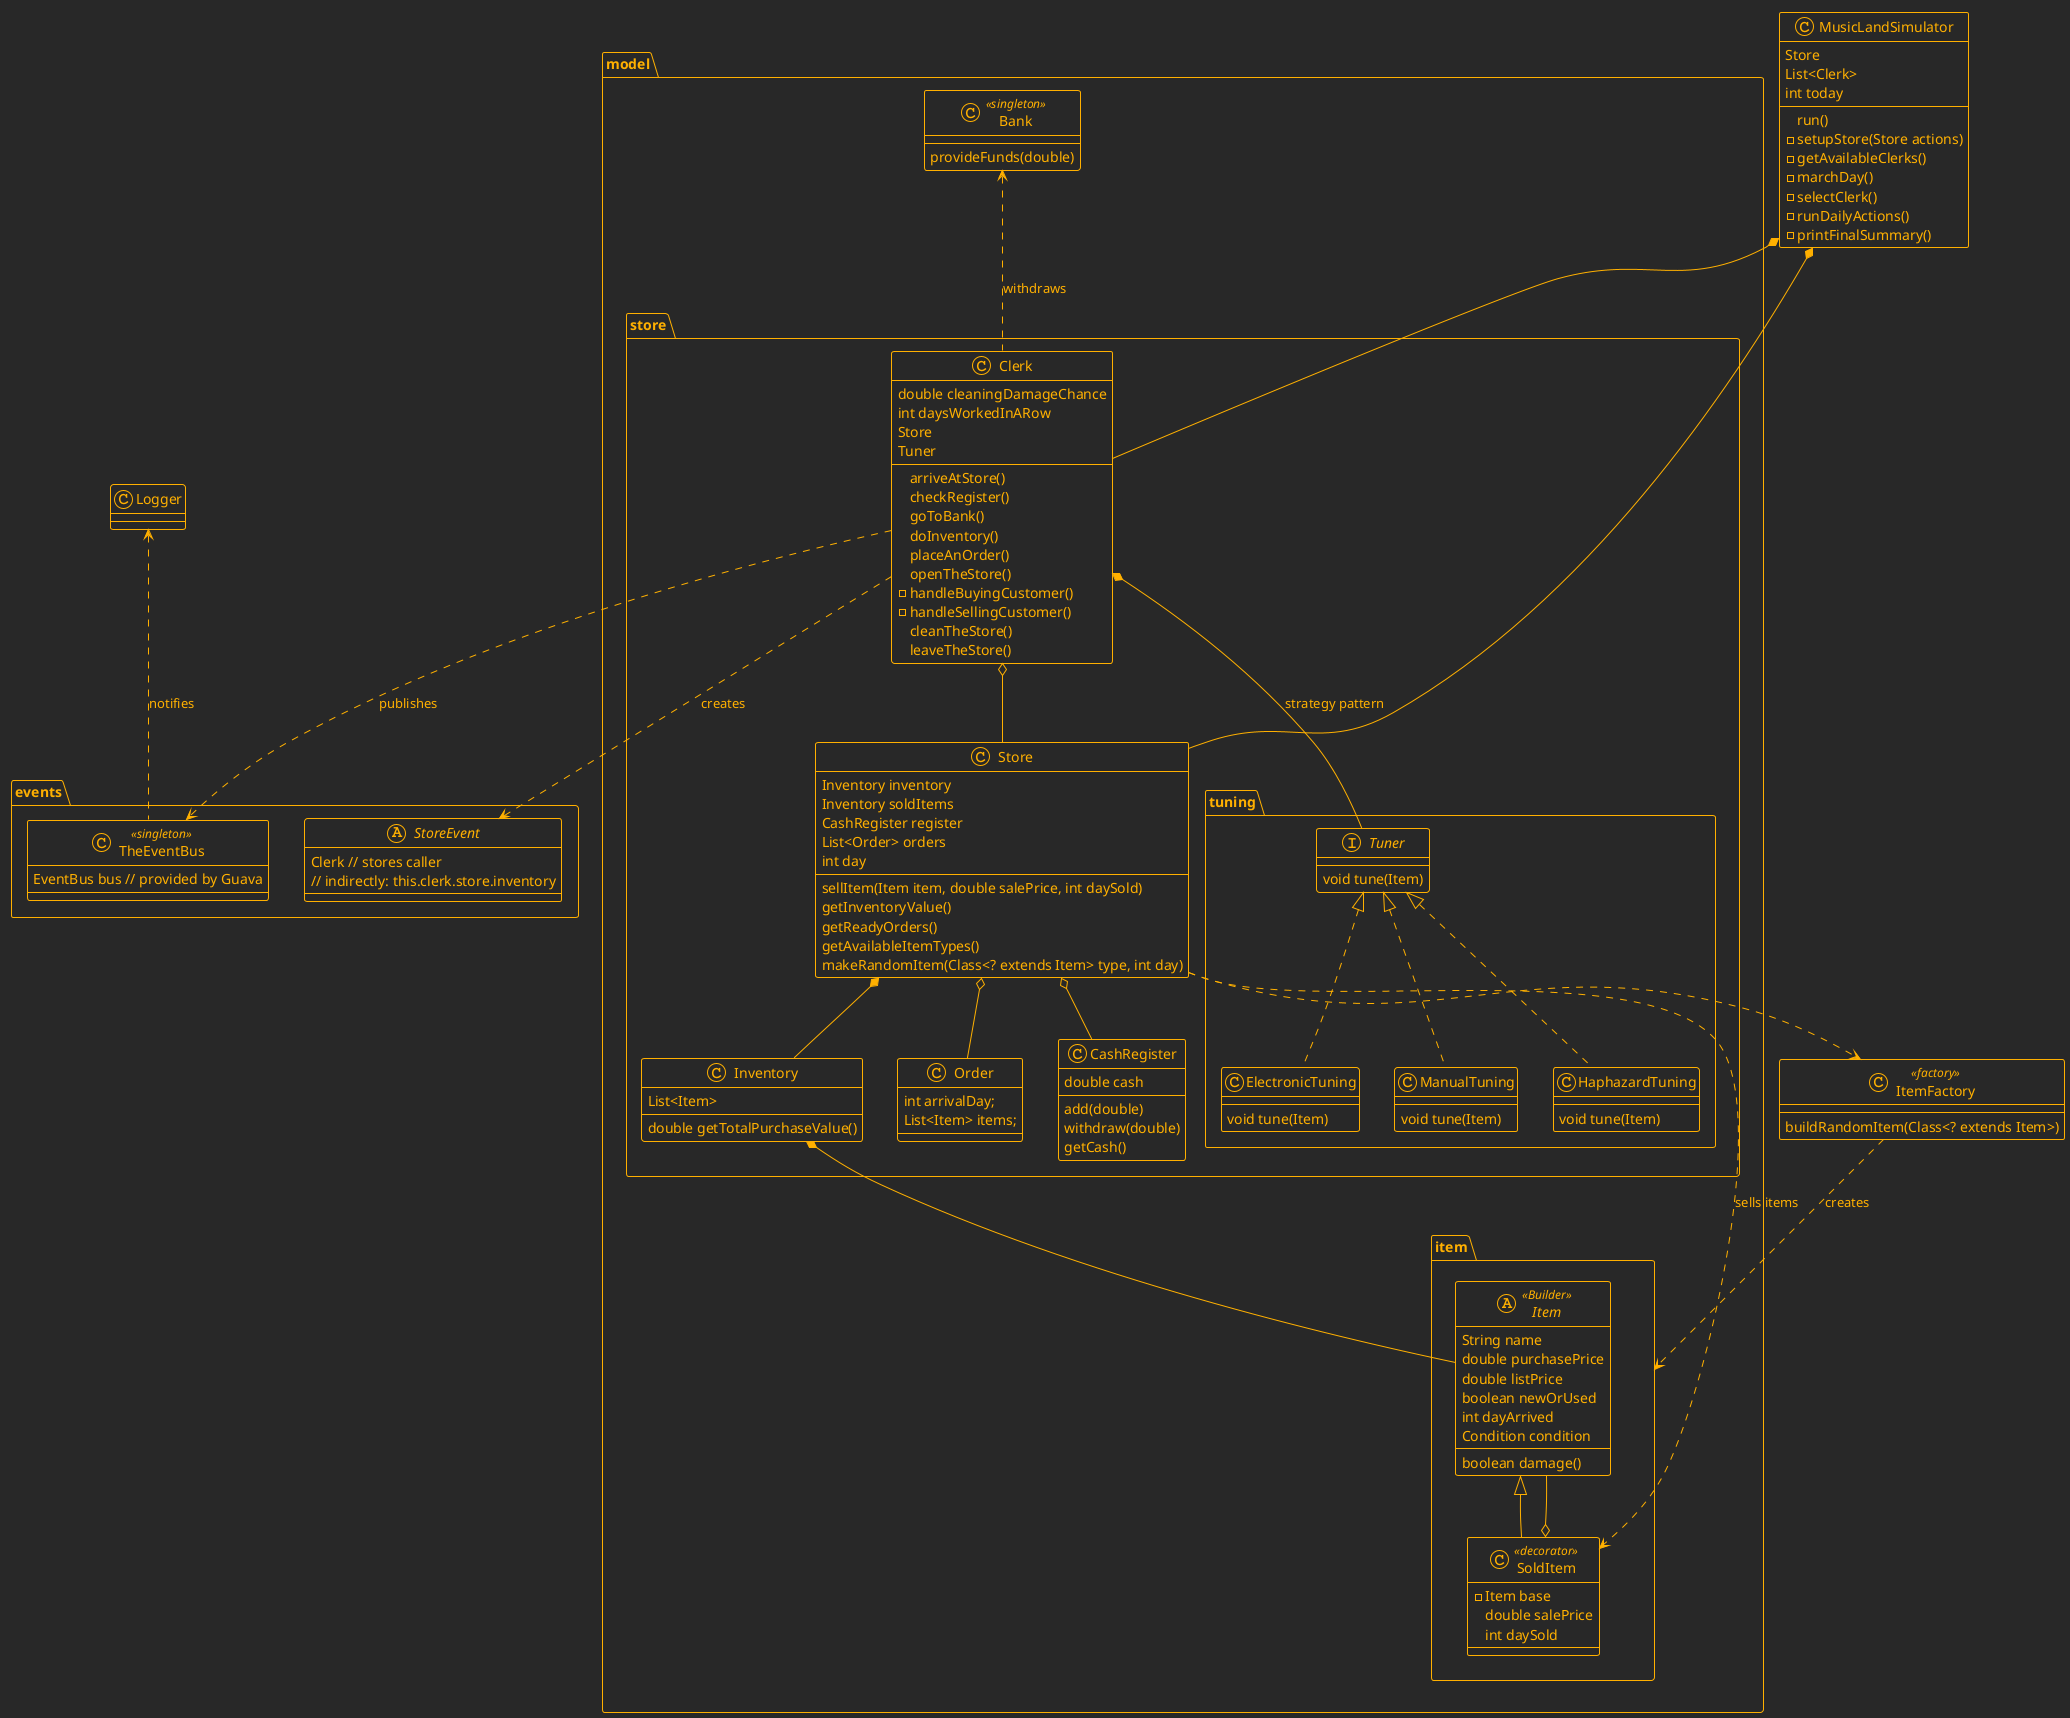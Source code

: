 @startuml

!theme crt-amber

<style>
header {
  HorizontalAlignment left
}
</style>

package "model" {

  '================================================================
  ' Item Package: Defines all sellable items and their properties.
  '================================================================
  package "item" {

    ' --- Base Item Definition ---
    abstract class Item <<Builder>> {
      String name
      double purchasePrice
      double listPrice
      boolean newOrUsed
      int dayArrived
      Condition condition
      boolean damage()
    }

    /'  note top'/
    /'    All subclasses of 'Item' follow a hierarchical'/
    /'    builder pattern. See baeldung.com link in the'/
    /'    source code.'/
    /'  end note'/

    class SoldItem <<decorator>> extends Item {
      - Item base
      double salePrice
      int daySold
    }

  /''/
  /'  enum Condition {'/
  /'    POOR'/
  /'    FAIR'/
  /'    GOOD'/
  /'    VERY_GOOD'/
  /'    EXCELLENT'/
  /'  }'/
  /''/
  /'  ' --- Music Media ---'/
  /'  abstract class Music <<Builder>> extends Item {'/
  /'    String band'/
  /'    String album'/
  /'  }'/
  /'  class PaperScore <<Builder>> extends Music {}'/
  /'  class CD <<Builder>> extends Music {}'/
  /'  class Vinyl <<Builder>> extends Music {}'/
  /'  class Cassette <<Builder>> extends Music {}'/
  /''/
  /'  ' --- Media Players ---'/
  /'  abstract class Players <<Builder>> extends Item {'/
  /'    boolean isEqualized'/
  /'  }'/
  /'  class CDPlayer <<Builder>> extends Players {}'/
  /'  class RecordPlayer <<Builder>> extends Players {}'/
  /'  class MP3Player <<Builder>> extends Players {}'/
  /'  class CassettePlayer <<Builder>> extends Music {}'/
  /''/
  /'  ' --- Instruments ---'/
  /'  abstract class Instruments <<Builder>> extends Item {}'/
  /''/
  /'  abstract class Stringed <<Builder>> extends Instruments {'/
  /'    boolean isElectric'/
  /'    boolean isTuned'/
  /'  }'/
  /'  class Guitar <<Builder>> extends Stringed {}'/
  /'  class Bass <<Builder>> extends Stringed {}'/
  /'  class Mandolin <<Builder>> extends Stringed {}'/
  /''/
  /'  abstract class Wind <<Builder>> extends Instruments {'/
  /'    boolean isAdjusted'/
  /'  }'/
  /'  class Flute <<Builder>> extends Wind {'/
  /'    FluteMaterial type'/
  /'  }'/
  /'  enum FluteMaterial {'/
  /'    SILVER'/
  /'    WOOD'/
  /'    GOLD'/
  /'  }'/
  /'  class Harmonica <<Builder>> extends Wind {'/
  /'    HarmonicaKey key'/
  /'  }'/
  /'  enum HarmonicaKey {'/
  /'    A'/
  /'    C'/
  /'    F'/
  /'    G'/
  /'  }'/
  /'  class Saxophone <<Builder>> extends Wind {}'/
  /''/
  /'  ' --- Clothing ---'/
  /'  abstract class Clothing <<Builder>> extends Item {}'/
  /'  class Hat <<Builder>> extends Clothing {'/
  /'    String hatSize'/
  /'  }'/
  /'  class Shirt <<Builder>> extends Clothing {'/
  /'    ShirtSize shirtSize'/
  /'  }'/
  /'  enum ShirtSize {'/
  /'    XS'/
  /'    S'/
  /'    M'/
  /'    LG'/
  /'    XL'/
  /'  }'/
  /'  class Bandana <<Builder>> extends Clothing {}'/
  /''/
  /'  ' --- Accessories ---'/
  /'  abstract class Accessories <<Builder>> extends Item {}'/
  /'  class PracticeAmp <<Builder>> extends Accessories {'/
  /'    int wattage'/
  /'  }'/
  /'  class Cable <<Builder>> extends Accessories {'/
  /'    int length'/
  /'  }'/
  /'  class Strings <<Builder>> extends Accessories {'/
  /'    StringType type'/
  /'  }'/
  /'  enum StringType {'/
  /'    GUITAR'/
  /'    BASS'/
  /'    MANDOLIN'/
  /'  }'/
  /'  class GigBag <<Builder>> extends Accessories {}'/
  /''/
  /'  ' --- Relationships within Item Package ---'/
  /'  Item --> Condition : has a'/
  /'  Flute --> FluteMaterial : has a'/
  /'  Harmonica --> HarmonicaKey : has a'/
  /'  Shirt --> ShirtSize : has a'/
  /'  Strings --> StringType : has a'/
  SoldItem o-- Item

  }

  '================================================================
  ' Store Package: Defines the store, staff, and customer logic.
  '================================================================
  package "store" {
    class Store {
      Inventory inventory
      Inventory soldItems
      CashRegister register
      List<Order> orders
      int day
      sellItem(Item item, double salePrice, int daySold)
      getInventoryValue()
      getReadyOrders()
      getAvailableItemTypes()
      makeRandomItem(Class<? extends Item> type, int day)
    }

    class Inventory {
      List<Item>
      double getTotalPurchaseValue()
    }

    class Order {
      int arrivalDay;
      List<Item> items;
    }

    class CashRegister {
      double cash
      add(double)
      withdraw(double)
      getCash()
    }

    class Clerk {
      double cleaningDamageChance
      int daysWorkedInARow
      Store
      Tuner
      arriveAtStore()
      checkRegister()
      goToBank()
      doInventory()
      placeAnOrder()
      openTheStore()
      -handleBuyingCustomer()
      -handleSellingCustomer()
      cleanTheStore()
      leaveTheStore()
    }

    package "tuning" {
      interface Tuner {
        void tune(Item)
      }

      class HaphazardTuning implements Tuner {
        void tune(Item)
      }

      class ElectronicTuning implements Tuner {
        void tune(Item)
      }

      class ManualTuning implements Tuner {
        void tune(Item)
      }

    }

    ' --- Relationships within Store Package ---
    Store o-- Order
    Store o-- CashRegister
    Store *-- Inventory
    Store ..> SoldItem : sells items
    Inventory *-- Item
    Clerk o-- Store
    Clerk *-- Tuner : strategy pattern
  }

  '================================================================
  ' Singleton and Factory Definitions
  '================================================================
  class Bank <<singleton>> {
    provideFunds(double)
  }

  Bank <.. Clerk : withdraws

}

package "events" {
  class TheEventBus <<singleton>> {
    EventBus bus // provided by Guava
  }

  abstract class StoreEvent {
    Clerk // stores caller
    // indirectly: this.clerk.store.inventory
  }

  /''Publish which clerk has arrived at the store.'/
  /''Publish number of items added to inventory (if any).'/
  /'class ArriveAtStoreEvent extends StoreEvent {'/
  /'  Clerk'/
  /'  Store'/
  /'}'/
  /''/
  /''Publish the amount of money in the register.'/
  /'class CheckRegisterEvent extends StoreEvent {'/
  /'  Clerk'/
  /'  Store'/
  /'}'/
  /''/
  /''Publish the amount of money in the register.'/
  /'class GoToBankEvent extends StoreEvent {'/
  /'  Clerk'/
  /'  Store'/
  /'  int newAmntInRegister'/
  /'}'/
  /''/
  /''Publish the total number of items.'/
  /''DoInventory: Publish the total purchase price value of inventory items.'/
  /'class DoInventoryEvent extends StoreEvent {'/
  /'  Clerk'/
  /'  Store'/
  /'  Inventory recentlyDamaged'/
  /'}'/
  /''/
  /''Publish the total number of items ordered.'/
  /'class PlaceAnOrderEvent extends StoreEvent {'/
  /'  Clerk'/
  /'  Store'/
  /'  Inventory recentlyOrdered'/
  /'}'/
  /''/
  /''Publish the total number of items sold.'/
  /'class OpenTheStoreEvent extends StoreEvent {'/
  /'  Clerk'/
  /'  Store'/
  /'  Inventory recentlySold'/
  /'  Inventory recentlyPurchased'/
  /'}'/
  /''/
  /''Publish the total number of items damaged in cleaning.'/
  /'class CleanTheStoreEvent extends StoreEvent {'/
  /'  Clerk'/
  /'  Store'/
  /'  Inventory recentlyDamaged'/
  /'}'/
  /''/
  /''Publish which clerk has left the store'/
  /'class LeaveTheStoreEvent extends StoreEvent {'/
  /'  Clerk'/
  /'  Store'/
  /'}'/

  ' --- Relationships within Package ---
  Clerk ..> TheEventBus : publishes
  Clerk ..> StoreEvent : creates
  /'DoInventoryEvent o-- Inventory'/
  /'PlaceAnOrderEvent o-- Inventory'/
  /'OpenTheStoreEvent o-- Inventory'/
  /'CleanTheStoreEvent o-- Inventory'/

}

'================================================================
' Top-Level Simulation Components
'================================================================
class Logger {
}

class ItemFactory <<factory>> {
  buildRandomItem(Class<? extends Item>)
}

class MusicLandSimulator {
  Store
  List<Clerk>
  int today
  run()
  -setupStore(Store actions)
  -getAvailableClerks()
  -marchDay()
  -selectClerk()
  -runDailyActions()
  -printFinalSummary()
}

' --- Top-Level Relationships ---
MusicLandSimulator *-- Store
MusicLandSimulator *-- Clerk
Store ..> ItemFactory
ItemFactory ..> item : creates
Logger <.. TheEventBus : notifies

@enduml
